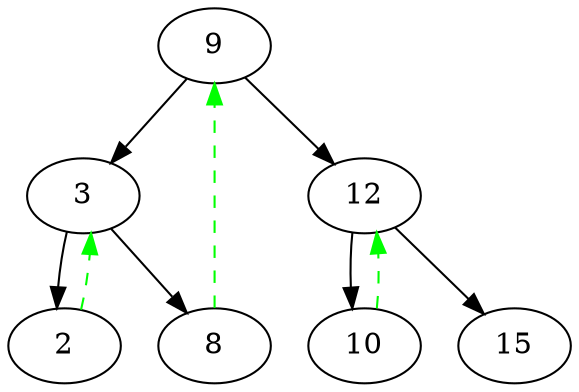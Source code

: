 digraph G {
    9->3
    9->12
    3->2
    3->8
    12->10
    12->15
    2->3[style=dashed, color="green"]
    8->9[style=dashed, color="green"]
    10->12[style=dashed, color="green"]
}